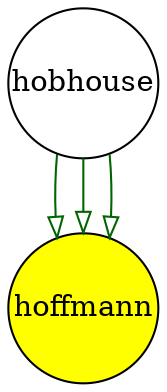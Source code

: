 digraph partagr_hobhouse_hoffmann { 
 K=0.6 
 "hobhouse" -> { "hoffmann" } [color="darkgreen", arrowhead="onormal", penwidth=1, href="#276"]; 
 "hobhouse" -> { "hoffmann" } [color="darkgreen", arrowhead="onormal", penwidth=1, href="#287"]; 
 "hobhouse" -> { "hoffmann" } [color="darkgreen", arrowhead="onormal", penwidth=1, href="#288"]; 
 "hobhouse" [shape="circle", fixedsize="true", height=1, width=1, style="filled", fillcolor="white", href="#hobhouse"]; 
 "hoffmann" [shape="circle", fixedsize="true", height=1, width=1, style="filled", fillcolor="yellow", href="#hoffmann"]; 

}